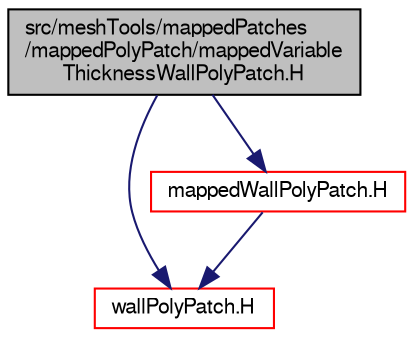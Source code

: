 digraph "src/meshTools/mappedPatches/mappedPolyPatch/mappedVariableThicknessWallPolyPatch.H"
{
  bgcolor="transparent";
  edge [fontname="FreeSans",fontsize="10",labelfontname="FreeSans",labelfontsize="10"];
  node [fontname="FreeSans",fontsize="10",shape=record];
  Node0 [label="src/meshTools/mappedPatches\l/mappedPolyPatch/mappedVariable\lThicknessWallPolyPatch.H",height=0.2,width=0.4,color="black", fillcolor="grey75", style="filled", fontcolor="black"];
  Node0 -> Node1 [color="midnightblue",fontsize="10",style="solid",fontname="FreeSans"];
  Node1 [label="wallPolyPatch.H",height=0.2,width=0.4,color="red",URL="$a11747.html"];
  Node0 -> Node153 [color="midnightblue",fontsize="10",style="solid",fontname="FreeSans"];
  Node153 [label="mappedWallPolyPatch.H",height=0.2,width=0.4,color="red",URL="$a07619.html"];
  Node153 -> Node1 [color="midnightblue",fontsize="10",style="solid",fontname="FreeSans"];
}
